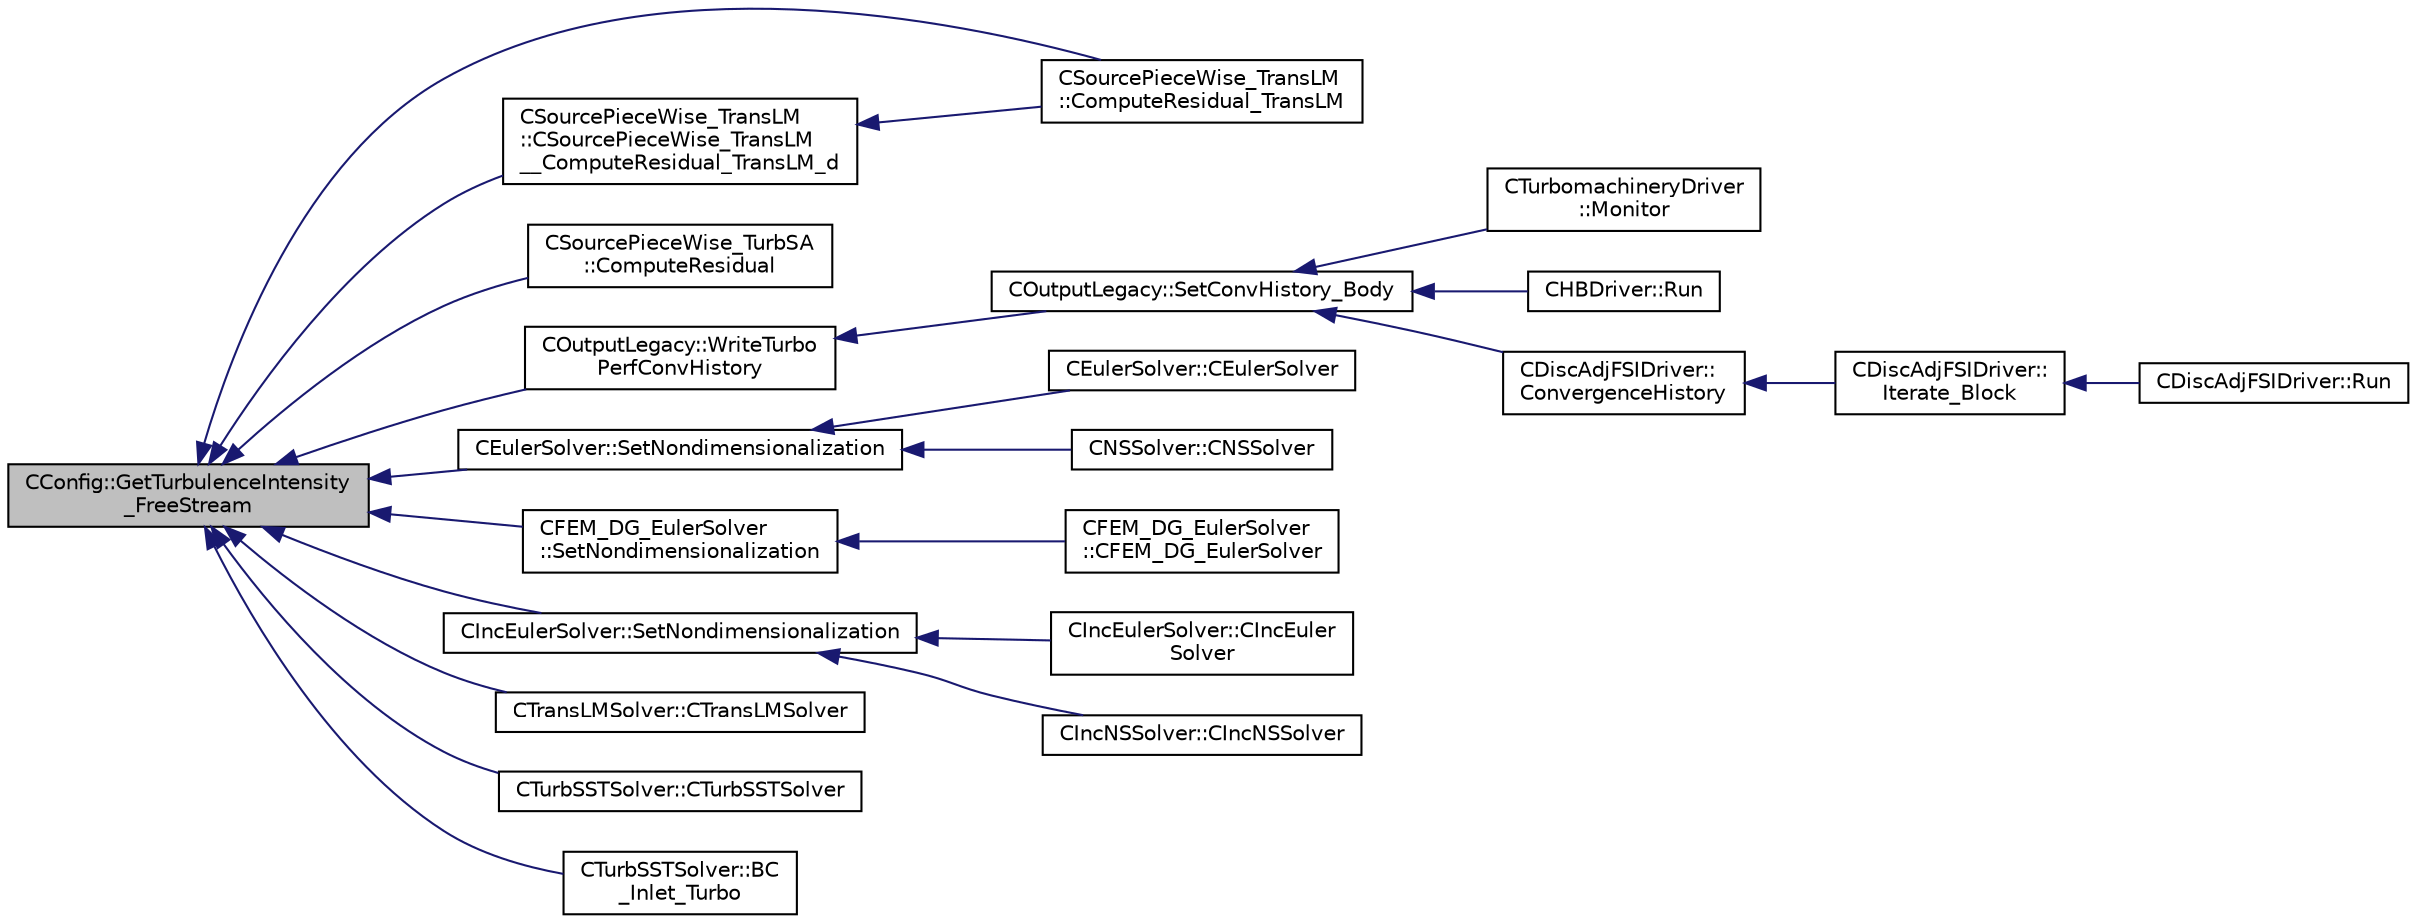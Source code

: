 digraph "CConfig::GetTurbulenceIntensity_FreeStream"
{
  edge [fontname="Helvetica",fontsize="10",labelfontname="Helvetica",labelfontsize="10"];
  node [fontname="Helvetica",fontsize="10",shape=record];
  rankdir="LR";
  Node13132 [label="CConfig::GetTurbulenceIntensity\l_FreeStream",height=0.2,width=0.4,color="black", fillcolor="grey75", style="filled", fontcolor="black"];
  Node13132 -> Node13133 [dir="back",color="midnightblue",fontsize="10",style="solid",fontname="Helvetica"];
  Node13133 [label="CSourcePieceWise_TransLM\l::ComputeResidual_TransLM",height=0.2,width=0.4,color="black", fillcolor="white", style="filled",URL="$class_c_source_piece_wise___trans_l_m.html#a99bfc570061b85c2e941a3d780b63c26",tooltip="Residual for source term integration. "];
  Node13132 -> Node13134 [dir="back",color="midnightblue",fontsize="10",style="solid",fontname="Helvetica"];
  Node13134 [label="CSourcePieceWise_TransLM\l::CSourcePieceWise_TransLM\l__ComputeResidual_TransLM_d",height=0.2,width=0.4,color="black", fillcolor="white", style="filled",URL="$class_c_source_piece_wise___trans_l_m.html#a6d400e7749cb7095b226a908d2411959"];
  Node13134 -> Node13133 [dir="back",color="midnightblue",fontsize="10",style="solid",fontname="Helvetica"];
  Node13132 -> Node13135 [dir="back",color="midnightblue",fontsize="10",style="solid",fontname="Helvetica"];
  Node13135 [label="CSourcePieceWise_TurbSA\l::ComputeResidual",height=0.2,width=0.4,color="black", fillcolor="white", style="filled",URL="$class_c_source_piece_wise___turb_s_a.html#a97e488f466e452a6bd196f4ad8ca0ef8",tooltip="Residual for source term integration. "];
  Node13132 -> Node13136 [dir="back",color="midnightblue",fontsize="10",style="solid",fontname="Helvetica"];
  Node13136 [label="COutputLegacy::WriteTurbo\lPerfConvHistory",height=0.2,width=0.4,color="black", fillcolor="white", style="filled",URL="$class_c_output_legacy.html#ac513b03d79ae233f09ee97f59371d038",tooltip="Compute . "];
  Node13136 -> Node13137 [dir="back",color="midnightblue",fontsize="10",style="solid",fontname="Helvetica"];
  Node13137 [label="COutputLegacy::SetConvHistory_Body",height=0.2,width=0.4,color="black", fillcolor="white", style="filled",URL="$class_c_output_legacy.html#a217cc0d778a3828499189a9debee47c6",tooltip="Write the history file and the convergence on the screen for serial computations. ..."];
  Node13137 -> Node13138 [dir="back",color="midnightblue",fontsize="10",style="solid",fontname="Helvetica"];
  Node13138 [label="CTurbomachineryDriver\l::Monitor",height=0.2,width=0.4,color="black", fillcolor="white", style="filled",URL="$class_c_turbomachinery_driver.html#a41d7b50bbacef68eb5436293ebb2da4f",tooltip="Monitor the computation. "];
  Node13137 -> Node13139 [dir="back",color="midnightblue",fontsize="10",style="solid",fontname="Helvetica"];
  Node13139 [label="CHBDriver::Run",height=0.2,width=0.4,color="black", fillcolor="white", style="filled",URL="$class_c_h_b_driver.html#a98c0448a8e0404845ee54e25b62eaea9",tooltip="Run a single iteration of a Harmonic Balance problem. "];
  Node13137 -> Node13140 [dir="back",color="midnightblue",fontsize="10",style="solid",fontname="Helvetica"];
  Node13140 [label="CDiscAdjFSIDriver::\lConvergenceHistory",height=0.2,width=0.4,color="black", fillcolor="white", style="filled",URL="$class_c_disc_adj_f_s_i_driver.html#a139dfa2442613879f2b15f28a09c2bd5",tooltip="Output the convergence history. "];
  Node13140 -> Node13141 [dir="back",color="midnightblue",fontsize="10",style="solid",fontname="Helvetica"];
  Node13141 [label="CDiscAdjFSIDriver::\lIterate_Block",height=0.2,width=0.4,color="black", fillcolor="white", style="filled",URL="$class_c_disc_adj_f_s_i_driver.html#a84949f139fa795b7d34d6ff77e82eb5c",tooltip="Iterate a certain block for adjoint FSI - may be the whole set of variables or independent and subite..."];
  Node13141 -> Node13142 [dir="back",color="midnightblue",fontsize="10",style="solid",fontname="Helvetica"];
  Node13142 [label="CDiscAdjFSIDriver::Run",height=0.2,width=0.4,color="black", fillcolor="white", style="filled",URL="$class_c_disc_adj_f_s_i_driver.html#a2e965d6e9c4dcfc296077cae225cab21",tooltip="Run a Discrete Adjoint iteration for the FSI problem. "];
  Node13132 -> Node13143 [dir="back",color="midnightblue",fontsize="10",style="solid",fontname="Helvetica"];
  Node13143 [label="CEulerSolver::SetNondimensionalization",height=0.2,width=0.4,color="black", fillcolor="white", style="filled",URL="$class_c_euler_solver.html#a1c633d6e77fefb2e76308e2ba0af0c2c",tooltip="Set the solver nondimensionalization. "];
  Node13143 -> Node13144 [dir="back",color="midnightblue",fontsize="10",style="solid",fontname="Helvetica"];
  Node13144 [label="CEulerSolver::CEulerSolver",height=0.2,width=0.4,color="black", fillcolor="white", style="filled",URL="$class_c_euler_solver.html#ae1e74218b4e943111b100d7ddcbd4db9"];
  Node13143 -> Node13145 [dir="back",color="midnightblue",fontsize="10",style="solid",fontname="Helvetica"];
  Node13145 [label="CNSSolver::CNSSolver",height=0.2,width=0.4,color="black", fillcolor="white", style="filled",URL="$class_c_n_s_solver.html#a2a8ad49c42b4546696e631cf44b7788b"];
  Node13132 -> Node13146 [dir="back",color="midnightblue",fontsize="10",style="solid",fontname="Helvetica"];
  Node13146 [label="CFEM_DG_EulerSolver\l::SetNondimensionalization",height=0.2,width=0.4,color="black", fillcolor="white", style="filled",URL="$class_c_f_e_m___d_g___euler_solver.html#a31316dc2fe564329d9bb372961b10a3a",tooltip="Set the fluid solver nondimensionalization. "];
  Node13146 -> Node13147 [dir="back",color="midnightblue",fontsize="10",style="solid",fontname="Helvetica"];
  Node13147 [label="CFEM_DG_EulerSolver\l::CFEM_DG_EulerSolver",height=0.2,width=0.4,color="black", fillcolor="white", style="filled",URL="$class_c_f_e_m___d_g___euler_solver.html#a70d30ef9e7cd7620d54ec73f4b1ed28c"];
  Node13132 -> Node13148 [dir="back",color="midnightblue",fontsize="10",style="solid",fontname="Helvetica"];
  Node13148 [label="CIncEulerSolver::SetNondimensionalization",height=0.2,width=0.4,color="black", fillcolor="white", style="filled",URL="$class_c_inc_euler_solver.html#a2cffaa24417cb3803d36d38b3874d6d0",tooltip="Set the solver nondimensionalization. "];
  Node13148 -> Node13149 [dir="back",color="midnightblue",fontsize="10",style="solid",fontname="Helvetica"];
  Node13149 [label="CIncEulerSolver::CIncEuler\lSolver",height=0.2,width=0.4,color="black", fillcolor="white", style="filled",URL="$class_c_inc_euler_solver.html#a91f644b8f9a00215bac5bcd31dfc06d8"];
  Node13148 -> Node13150 [dir="back",color="midnightblue",fontsize="10",style="solid",fontname="Helvetica"];
  Node13150 [label="CIncNSSolver::CIncNSSolver",height=0.2,width=0.4,color="black", fillcolor="white", style="filled",URL="$class_c_inc_n_s_solver.html#a82152ac7e91fb1c5c073d98a1f08e2aa"];
  Node13132 -> Node13151 [dir="back",color="midnightblue",fontsize="10",style="solid",fontname="Helvetica"];
  Node13151 [label="CTransLMSolver::CTransLMSolver",height=0.2,width=0.4,color="black", fillcolor="white", style="filled",URL="$class_c_trans_l_m_solver.html#a4975cbf30f2954e3da1244832999eda0"];
  Node13132 -> Node13152 [dir="back",color="midnightblue",fontsize="10",style="solid",fontname="Helvetica"];
  Node13152 [label="CTurbSSTSolver::CTurbSSTSolver",height=0.2,width=0.4,color="black", fillcolor="white", style="filled",URL="$class_c_turb_s_s_t_solver.html#a84beba65418c7c2ca4f4843b989b360a"];
  Node13132 -> Node13153 [dir="back",color="midnightblue",fontsize="10",style="solid",fontname="Helvetica"];
  Node13153 [label="CTurbSSTSolver::BC\l_Inlet_Turbo",height=0.2,width=0.4,color="black", fillcolor="white", style="filled",URL="$class_c_turb_s_s_t_solver.html#a8957c42841a00d3880fb5886e2f4de3c",tooltip="Impose the inlet boundary condition. "];
}
